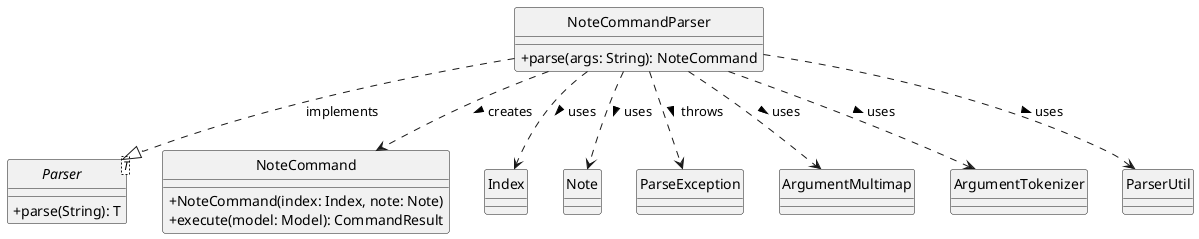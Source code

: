 @startuml
' NoteCommandParser Class Diagram

hide circle
skinparam classAttributeIconSize 0

' -----------------
' Classes
' -----------------
class NoteCommandParser {
    +parse(args: String): NoteCommand
}

interface Parser<T> {
    +parse(String): T
}

class NoteCommand {
    +NoteCommand(index: Index, note: Note)
    +execute(model: Model): CommandResult
}

class Index
class Note
class ParseException
class ArgumentMultimap
class ArgumentTokenizer
class ParserUtil

' -----------------
' Relationships
' -----------------
NoteCommandParser ..|> Parser : implements
NoteCommandParser ..> NoteCommand : creates >
NoteCommandParser ..> Index : uses >
NoteCommandParser ..> Note : uses >
NoteCommandParser ..> ParseException : throws >
NoteCommandParser ..> ArgumentMultimap : uses >
NoteCommandParser ..> ArgumentTokenizer : uses >
NoteCommandParser ..> ParserUtil : uses >

@enduml
